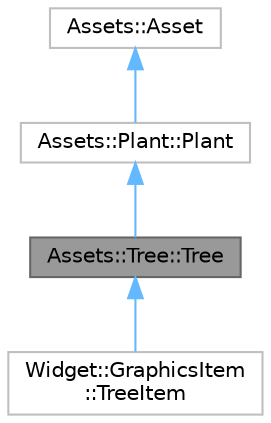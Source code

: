 digraph "Assets::Tree::Tree"
{
 // LATEX_PDF_SIZE
  bgcolor="transparent";
  edge [fontname=Helvetica,fontsize=10,labelfontname=Helvetica,labelfontsize=10];
  node [fontname=Helvetica,fontsize=10,shape=box,height=0.2,width=0.4];
  Node1 [label="Assets::Tree::Tree",height=0.2,width=0.4,color="gray40", fillcolor="grey60", style="filled", fontcolor="black",tooltip=" "];
  Node2 -> Node1 [dir="back",color="steelblue1",style="solid"];
  Node2 [label="Assets::Plant::Plant",height=0.2,width=0.4,color="grey75", fillcolor="white", style="filled",URL="$class_assets_1_1_plant_1_1_plant.html",tooltip=" "];
  Node3 -> Node2 [dir="back",color="steelblue1",style="solid"];
  Node3 [label="Assets::Asset",height=0.2,width=0.4,color="grey75", fillcolor="white", style="filled",URL="$class_assets_1_1_asset.html",tooltip=" "];
  Node1 -> Node4 [dir="back",color="steelblue1",style="solid"];
  Node4 [label="Widget::GraphicsItem\l::TreeItem",height=0.2,width=0.4,color="grey75", fillcolor="white", style="filled",URL="$class_widget_1_1_graphics_item_1_1_tree_item.html",tooltip=" "];
}
